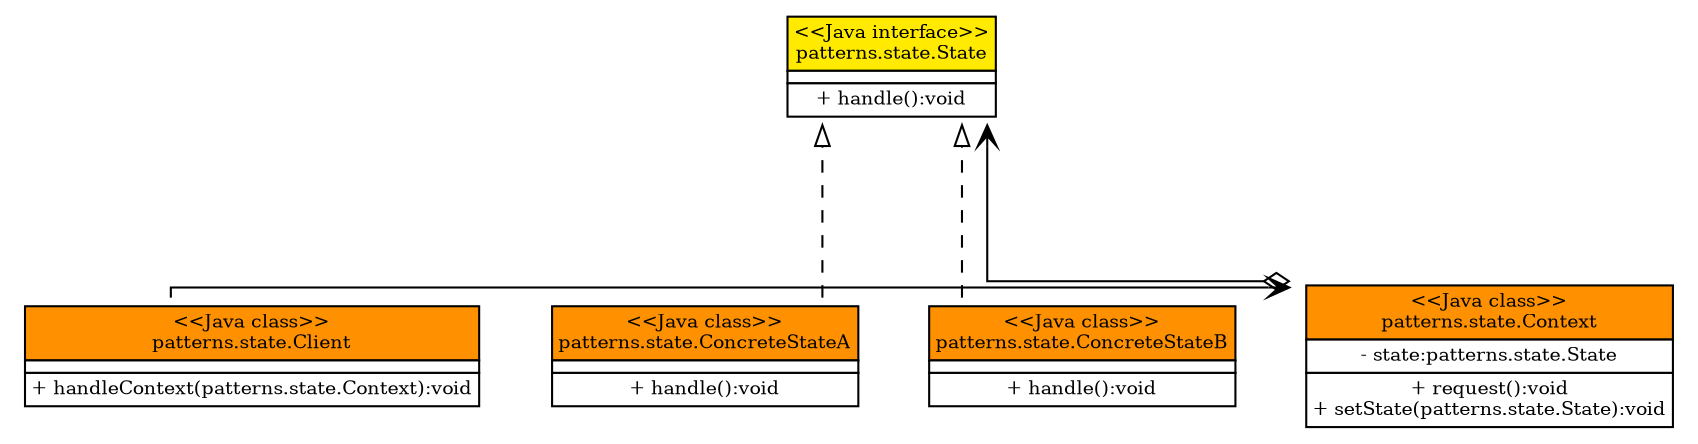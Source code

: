digraph unnamed {

  graph [
    rankdir = "BT";
    splines = "ortho";

  ];

  "patterns.state.Client" [
    fontsize = "9";
    label = <<table  border='0'  cellborder='1'  cellspacing='0'>
<tr><td  bgcolor='#FF9100'>
&lt;&lt;Java class&gt;&gt;<br/>
patterns.state.Client<br/>

</td>
</tr>
<tr><td  bgcolor='#FFFFFF'>

</td>
</tr>
<tr><td  bgcolor='#FFFFFF'>
+ handleContext(patterns.state.Context):void<br/>
</td>
</tr>
</table>
>;
    shape = "plaintext";

  ];

  "patterns.state.ConcreteStateA" [
    fontsize = "9";
    label = <<table  border='0'  cellborder='1'  cellspacing='0'>
<tr><td  bgcolor='#FF9100'>
&lt;&lt;Java class&gt;&gt;<br/>
patterns.state.ConcreteStateA<br/>

</td>
</tr>
<tr><td  bgcolor='#FFFFFF'>

</td>
</tr>
<tr><td  bgcolor='#FFFFFF'>
+ handle():void<br/>
</td>
</tr>
</table>
>;
    shape = "plaintext";

  ];

  "patterns.state.ConcreteStateB" [
    fontsize = "9";
    label = <<table  border='0'  cellborder='1'  cellspacing='0'>
<tr><td  bgcolor='#FF9100'>
&lt;&lt;Java class&gt;&gt;<br/>
patterns.state.ConcreteStateB<br/>

</td>
</tr>
<tr><td  bgcolor='#FFFFFF'>

</td>
</tr>
<tr><td  bgcolor='#FFFFFF'>
+ handle():void<br/>
</td>
</tr>
</table>
>;
    shape = "plaintext";

  ];

  "patterns.state.Context" [
    fontsize = "9";
    label = <<table  border='0'  cellborder='1'  cellspacing='0'>
<tr><td  bgcolor='#FF9100'>
&lt;&lt;Java class&gt;&gt;<br/>
patterns.state.Context<br/>

</td>
</tr>
<tr><td  bgcolor='#FFFFFF'>
- state:patterns.state.State<br/>
</td>
</tr>
<tr><td  bgcolor='#FFFFFF'>
+ request():void<br/>+ setState(patterns.state.State):void<br/>
</td>
</tr>
</table>
>;
    shape = "plaintext";

  ];

  "patterns.state.State" [
    fontsize = "9";
    label = <<table  border='0'  cellborder='1'  cellspacing='0'>
<tr><td  bgcolor='#FFEA00'>
&lt;&lt;Java interface&gt;&gt;<br/>
patterns.state.State<br/>

</td>
</tr>
<tr><td  bgcolor='#FFFFFF'>

</td>
</tr>
<tr><td  bgcolor='#FFFFFF'>
+ handle():void<br/>
</td>
</tr>
</table>
>;
    shape = "plaintext";

  ];

  "patterns.state.Client" -> "patterns.state.ConcreteStateA" [
    arrowhead = "none";
    arrowtail = "none";
    constraint = "false";
    style = "invisible";

  ];

  "patterns.state.Client" -> "patterns.state.ConcreteStateB" [
    arrowhead = "none";
    arrowtail = "none";
    constraint = "false";
    style = "invisible";

  ];

  "patterns.state.Client" -> "patterns.state.Context" [
    arrowhead = "vee";
    arrowtail = "empty";
    constraint = "false";
    fontsize = "9";
    minlen = "2";

  ];

  "patterns.state.ConcreteStateA" -> "patterns.state.State" [
    arrowhead = "empty";
    fontsize = "9";
    minlen = "2";
    style = "dashed";

  ];

  "patterns.state.ConcreteStateB" -> "patterns.state.State" [
    arrowhead = "empty";
    fontsize = "9";
    minlen = "2";
    style = "dashed";

  ];

  "patterns.state.Context" -> "patterns.state.State" [
    arrowhead = "vee";
    arrowtail = "odiamond";
    constraint = "false";
    dir = "both";
    fontsize = "9";
    minlen = "2";

  ];

}
